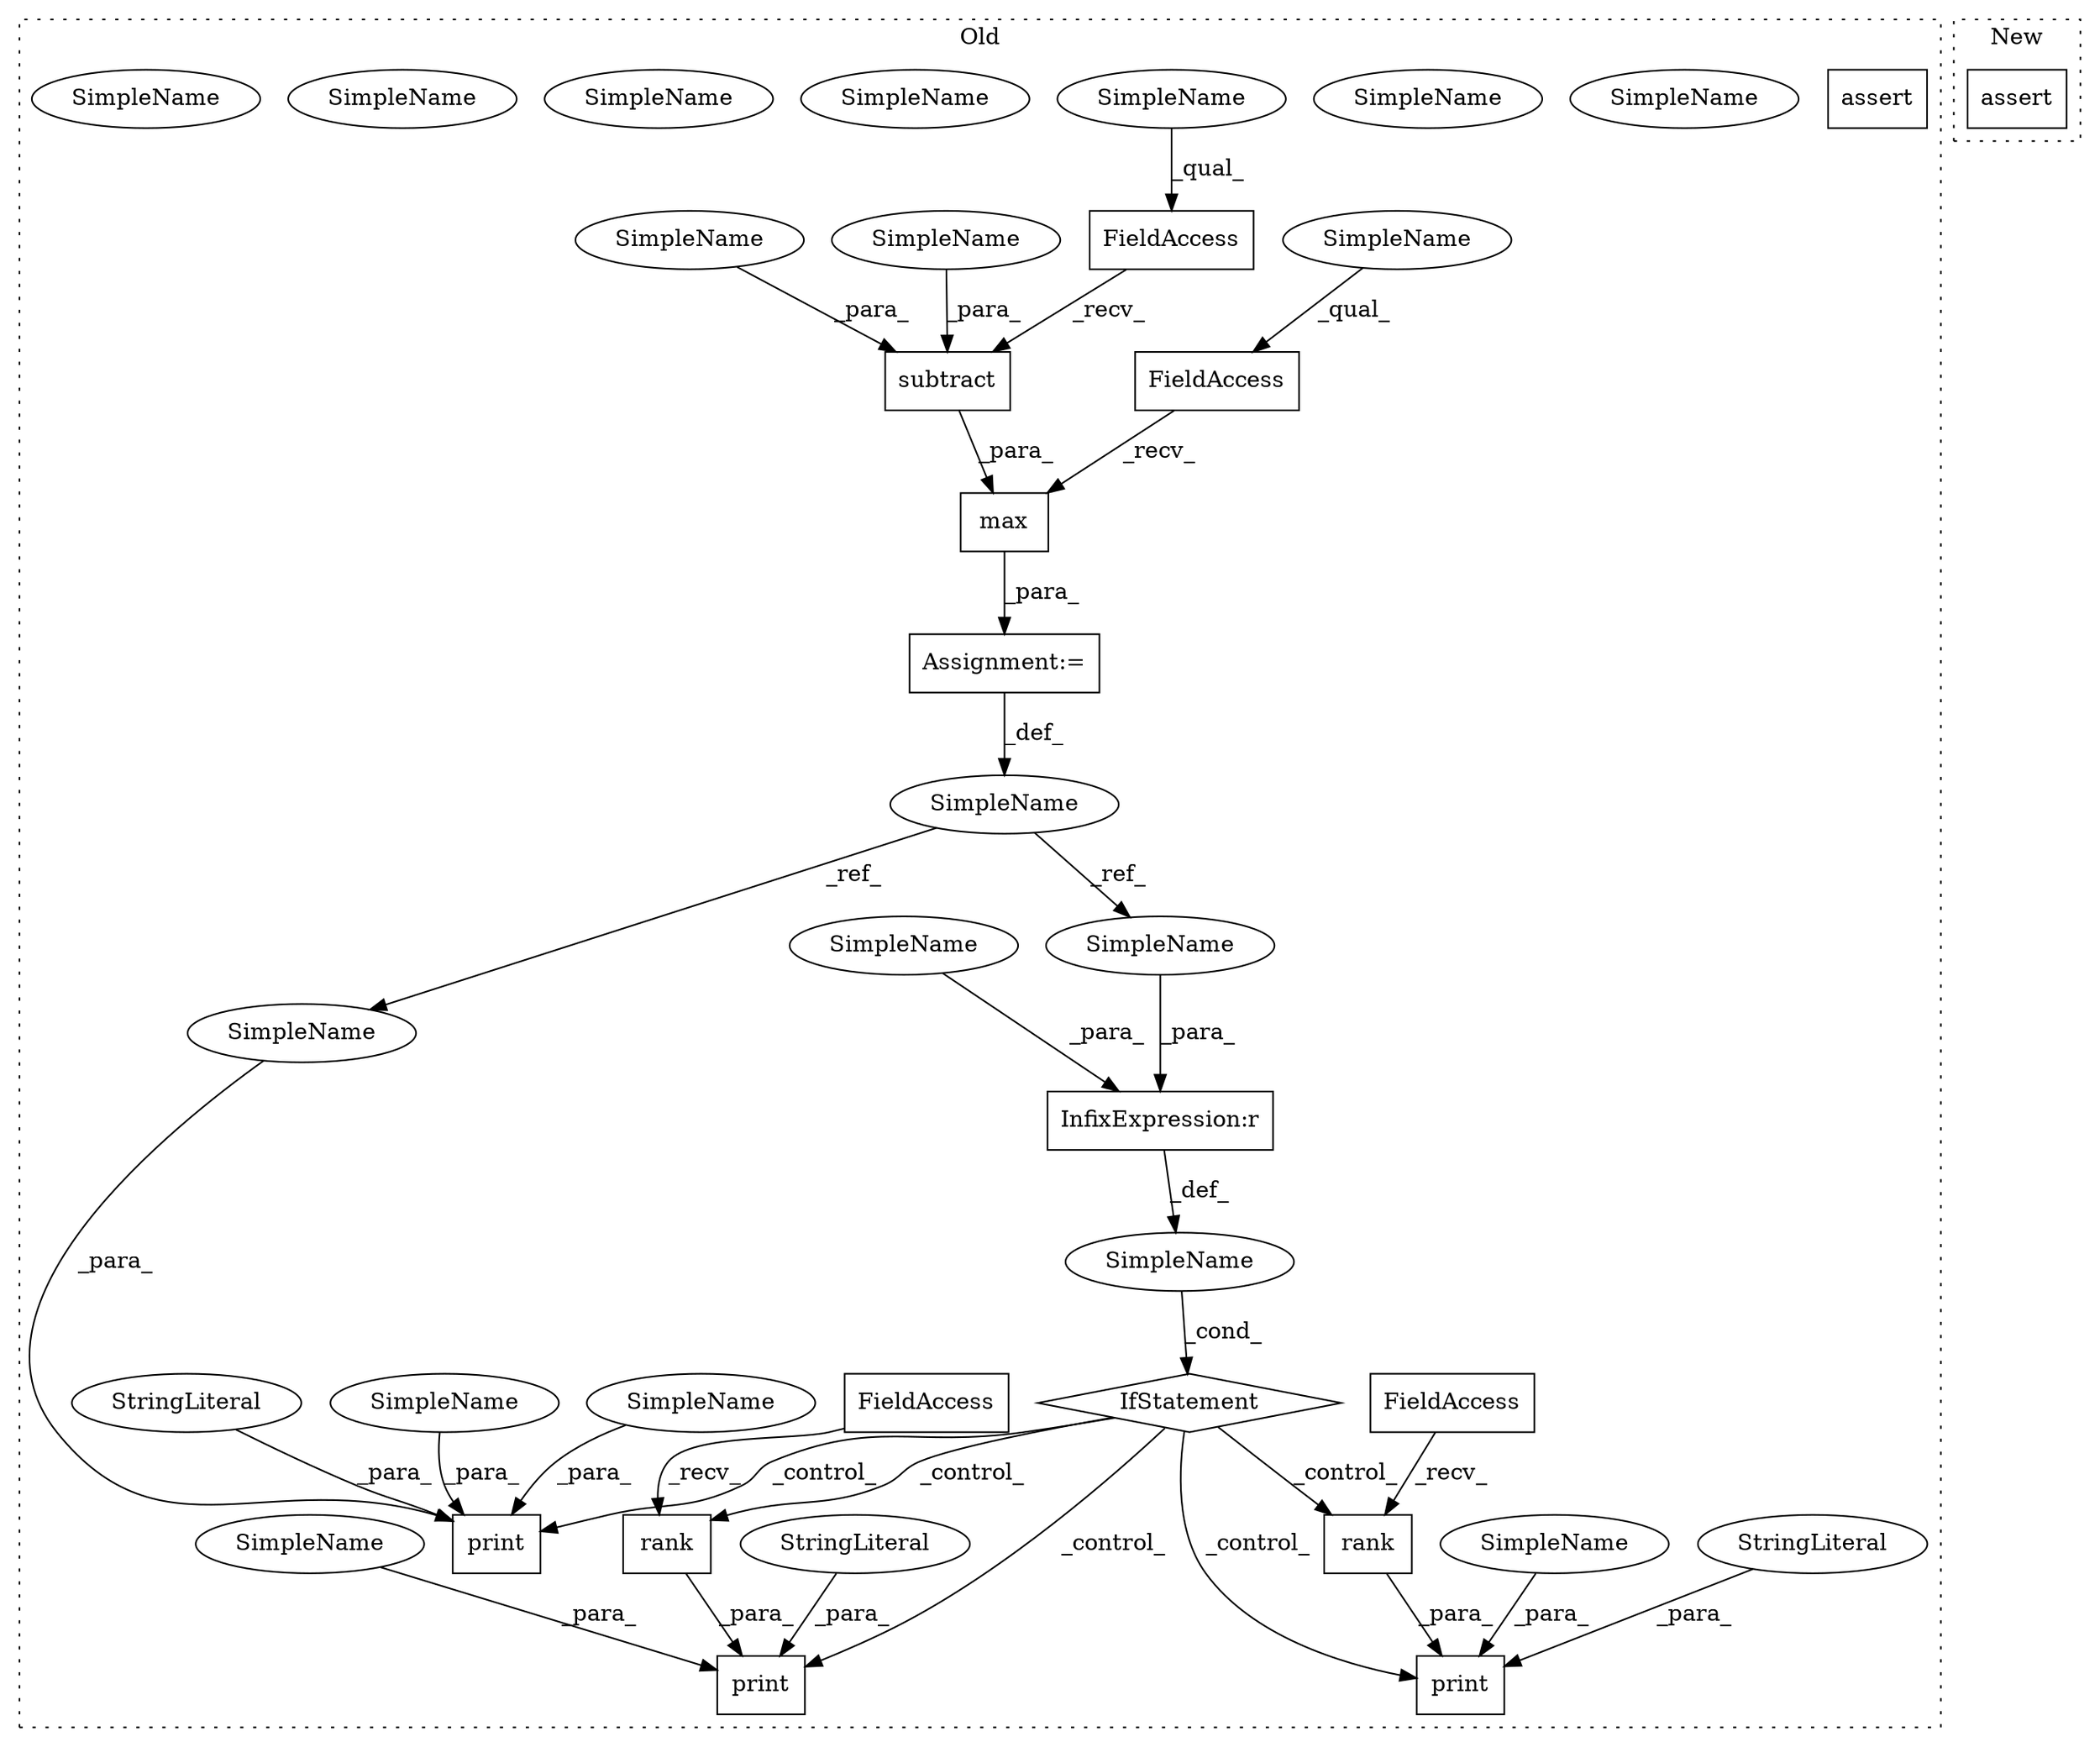 digraph G {
subgraph cluster0 {
1 [label="print" a="32" s="2581,2623" l="6,1" shape="box"];
3 [label="StringLiteral" a="45" s="2587" l="8" shape="ellipse"];
4 [label="IfStatement" a="25" s="2417,2447" l="4,2" shape="diamond"];
5 [label="SimpleName" a="42" s="" l="" shape="ellipse"];
6 [label="InfixExpression:r" a="27" s="2435" l="3" shape="box"];
7 [label="Assignment:=" a="7" s="2081" l="1" shape="box"];
8 [label="subtract" a="32" s="2104,2130" l="9,1" shape="box"];
9 [label="print" a="32" s="2459,2517" l="6,1" shape="box"];
10 [label="print" a="32" s="2634,2684" l="6,1" shape="box"];
11 [label="max" a="32" s="2091,2131" l="4,1" shape="box"];
12 [label="FieldAccess" a="22" s="2095" l="8" shape="box"];
13 [label="FieldAccess" a="22" s="2082" l="8" shape="box"];
14 [label="assert" a="6" s="2701" l="7" shape="box"];
15 [label="rank" a="32" s="2610" l="6" shape="box"];
16 [label="FieldAccess" a="22" s="2596" l="7" shape="box"];
17 [label="rank" a="32" s="2667" l="6" shape="box"];
18 [label="FieldAccess" a="22" s="2653" l="7" shape="box"];
19 [label="SimpleName" a="42" s="2067" l="14" shape="ellipse"];
20 [label="StringLiteral" a="45" s="2465" l="11" shape="ellipse"];
21 [label="StringLiteral" a="45" s="2640" l="12" shape="ellipse"];
22 [label="SimpleName" a="42" s="2508" l="9" shape="ellipse"];
23 [label="SimpleName" a="42" s="2438" l="9" shape="ellipse"];
24 [label="SimpleName" a="42" s="2082" l="5" shape="ellipse"];
25 [label="SimpleName" a="42" s="2095" l="5" shape="ellipse"];
26 [label="SimpleName" a="42" s="2617" l="6" shape="ellipse"];
27 [label="SimpleName" a="42" s="2113" l="6" shape="ellipse"];
28 [label="SimpleName" a="42" s="2421" l="14" shape="ellipse"];
29 [label="SimpleName" a="42" s="2493" l="14" shape="ellipse"];
30 [label="SimpleName" a="42" s="2508" l="9" shape="ellipse"];
31 [label="SimpleName" a="42" s="2438" l="9" shape="ellipse"];
32 [label="SimpleName" a="42" s="2120" l="10" shape="ellipse"];
33 [label="SimpleName" a="42" s="2674" l="10" shape="ellipse"];
34 [label="SimpleName" a="42" s="2489" l="3" shape="ellipse"];
35 [label="SimpleName" a="42" s="2438" l="9" shape="ellipse"];
36 [label="SimpleName" a="42" s="2508" l="9" shape="ellipse"];
37 [label="SimpleName" a="42" s="2438" l="9" shape="ellipse"];
38 [label="SimpleName" a="42" s="2508" l="9" shape="ellipse"];
label = "Old";
style="dotted";
}
subgraph cluster1 {
2 [label="assert" a="6" s="2358" l="7" shape="box"];
label = "New";
style="dotted";
}
3 -> 1 [label="_para_"];
4 -> 9 [label="_control_"];
4 -> 10 [label="_control_"];
4 -> 17 [label="_control_"];
4 -> 1 [label="_control_"];
4 -> 15 [label="_control_"];
5 -> 4 [label="_cond_"];
6 -> 5 [label="_def_"];
7 -> 19 [label="_def_"];
8 -> 11 [label="_para_"];
11 -> 7 [label="_para_"];
12 -> 8 [label="_recv_"];
13 -> 11 [label="_recv_"];
15 -> 1 [label="_para_"];
16 -> 15 [label="_recv_"];
17 -> 10 [label="_para_"];
18 -> 17 [label="_recv_"];
19 -> 29 [label="_ref_"];
19 -> 28 [label="_ref_"];
20 -> 9 [label="_para_"];
21 -> 10 [label="_para_"];
24 -> 13 [label="_qual_"];
25 -> 12 [label="_qual_"];
26 -> 1 [label="_para_"];
27 -> 8 [label="_para_"];
28 -> 6 [label="_para_"];
29 -> 9 [label="_para_"];
32 -> 8 [label="_para_"];
33 -> 10 [label="_para_"];
34 -> 9 [label="_para_"];
37 -> 6 [label="_para_"];
38 -> 9 [label="_para_"];
}